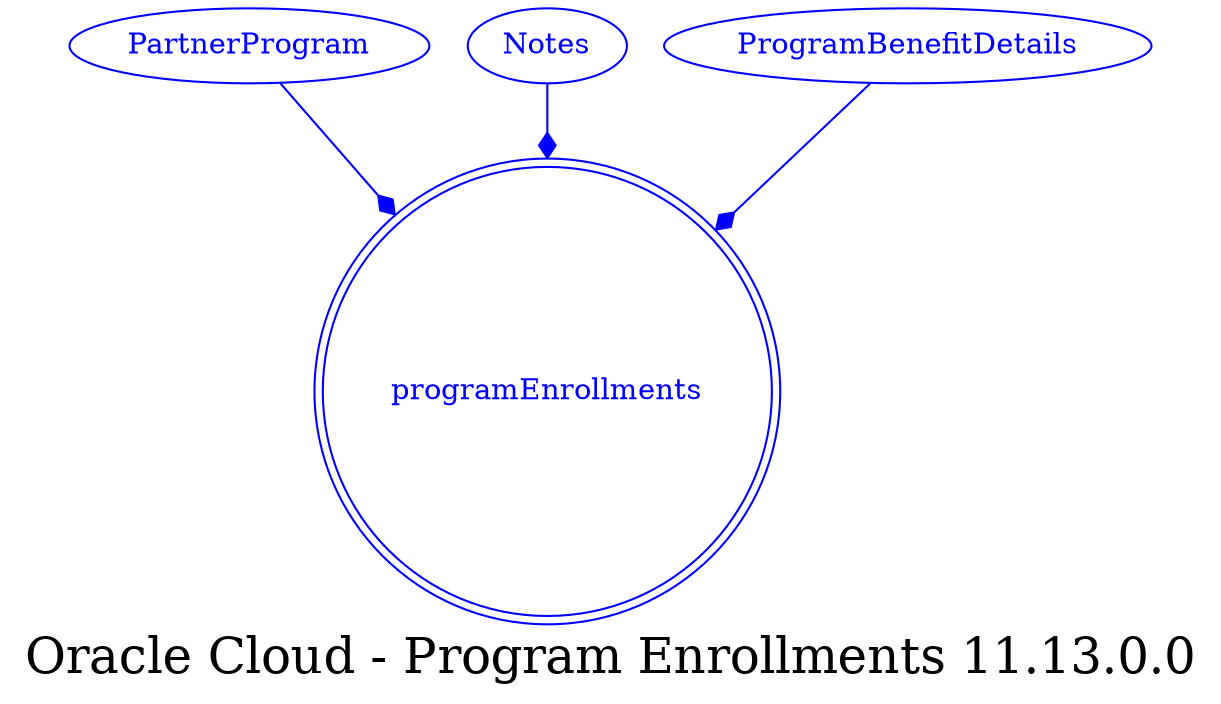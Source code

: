digraph LexiconGraph {
graph[label="Oracle Cloud - Program Enrollments 11.13.0.0", fontsize=24]
splines=true
"programEnrollments" [color=blue, fontcolor=blue, shape=doublecircle]
"PartnerProgram" -> "programEnrollments" [color=blue, fontcolor=blue, arrowhead=diamond, arrowtail=none]
"PartnerProgram" [color=blue, fontcolor=blue, shape=ellipse]
"Notes" -> "programEnrollments" [color=blue, fontcolor=blue, arrowhead=diamond, arrowtail=none]
"Notes" [color=blue, fontcolor=blue, shape=ellipse]
"ProgramBenefitDetails" -> "programEnrollments" [color=blue, fontcolor=blue, arrowhead=diamond, arrowtail=none]
"ProgramBenefitDetails" [color=blue, fontcolor=blue, shape=ellipse]
}
